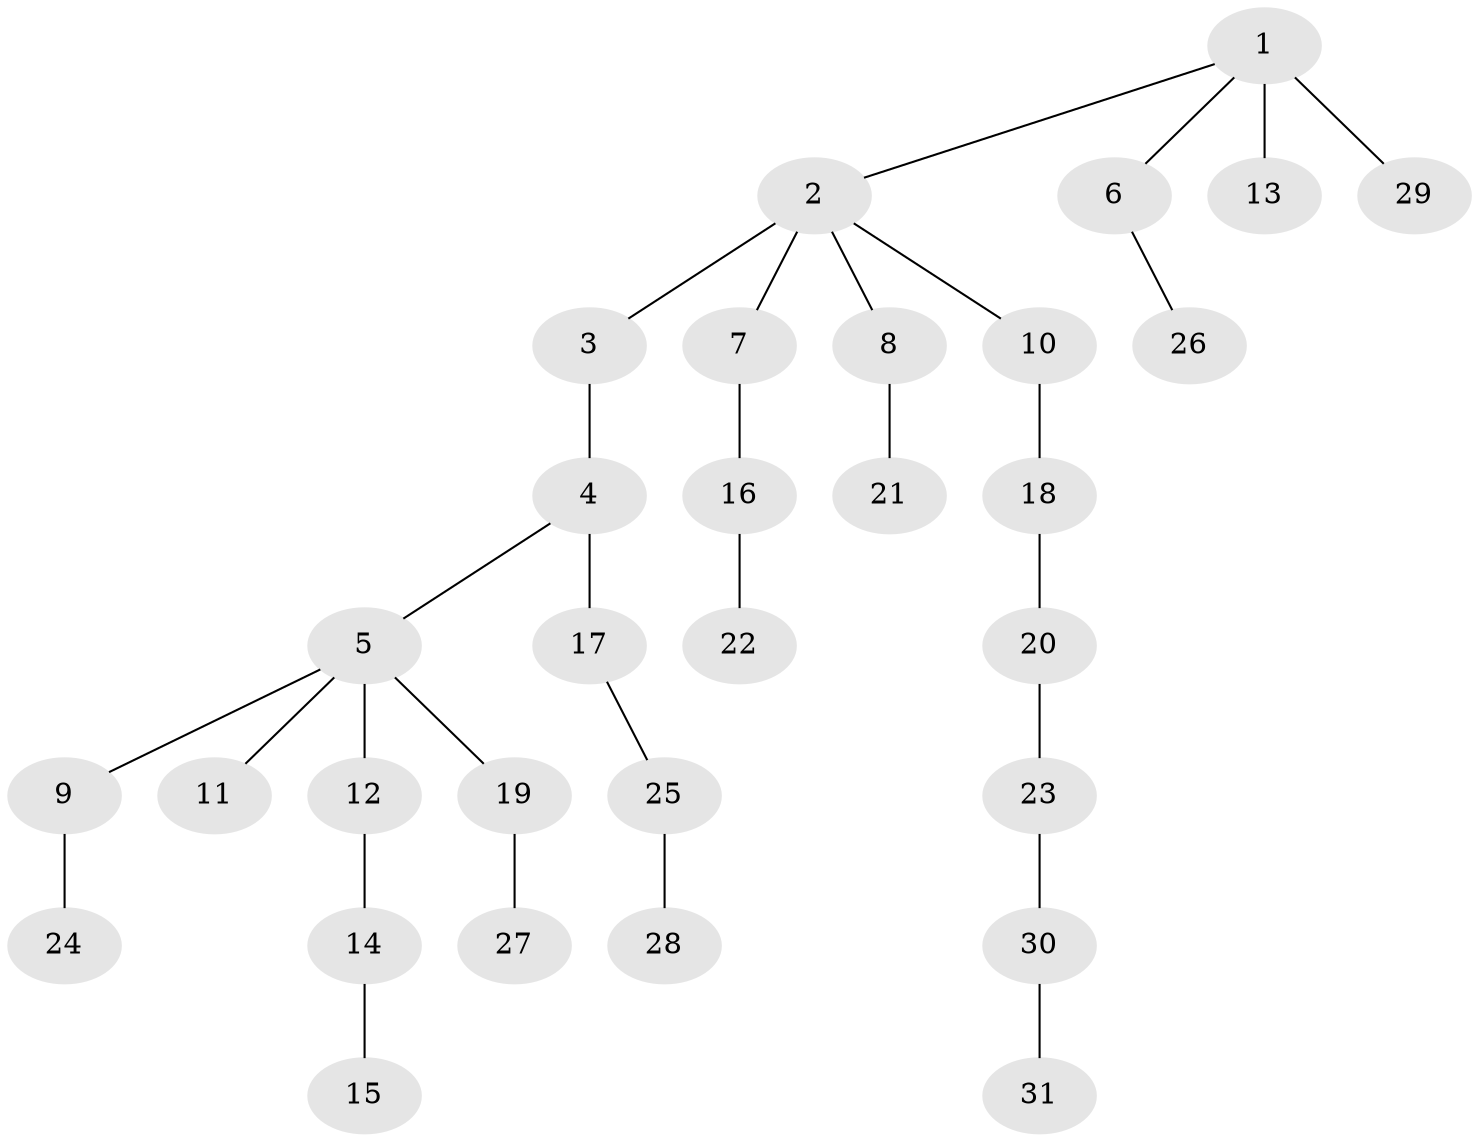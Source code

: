 // original degree distribution, {3: 0.14754098360655737, 5: 0.03278688524590164, 4: 0.06557377049180328, 7: 0.01639344262295082, 2: 0.2459016393442623, 1: 0.4918032786885246}
// Generated by graph-tools (version 1.1) at 2025/36/03/09/25 02:36:35]
// undirected, 31 vertices, 30 edges
graph export_dot {
graph [start="1"]
  node [color=gray90,style=filled];
  1;
  2;
  3;
  4;
  5;
  6;
  7;
  8;
  9;
  10;
  11;
  12;
  13;
  14;
  15;
  16;
  17;
  18;
  19;
  20;
  21;
  22;
  23;
  24;
  25;
  26;
  27;
  28;
  29;
  30;
  31;
  1 -- 2 [weight=1.0];
  1 -- 6 [weight=1.0];
  1 -- 13 [weight=4.0];
  1 -- 29 [weight=1.0];
  2 -- 3 [weight=2.0];
  2 -- 7 [weight=1.0];
  2 -- 8 [weight=1.0];
  2 -- 10 [weight=1.0];
  3 -- 4 [weight=1.0];
  4 -- 5 [weight=1.0];
  4 -- 17 [weight=1.0];
  5 -- 9 [weight=1.0];
  5 -- 11 [weight=1.0];
  5 -- 12 [weight=1.0];
  5 -- 19 [weight=1.0];
  6 -- 26 [weight=1.0];
  7 -- 16 [weight=1.0];
  8 -- 21 [weight=1.0];
  9 -- 24 [weight=1.0];
  10 -- 18 [weight=1.0];
  12 -- 14 [weight=1.0];
  14 -- 15 [weight=1.0];
  16 -- 22 [weight=1.0];
  17 -- 25 [weight=1.0];
  18 -- 20 [weight=1.0];
  19 -- 27 [weight=1.0];
  20 -- 23 [weight=1.0];
  23 -- 30 [weight=1.0];
  25 -- 28 [weight=1.0];
  30 -- 31 [weight=1.0];
}
